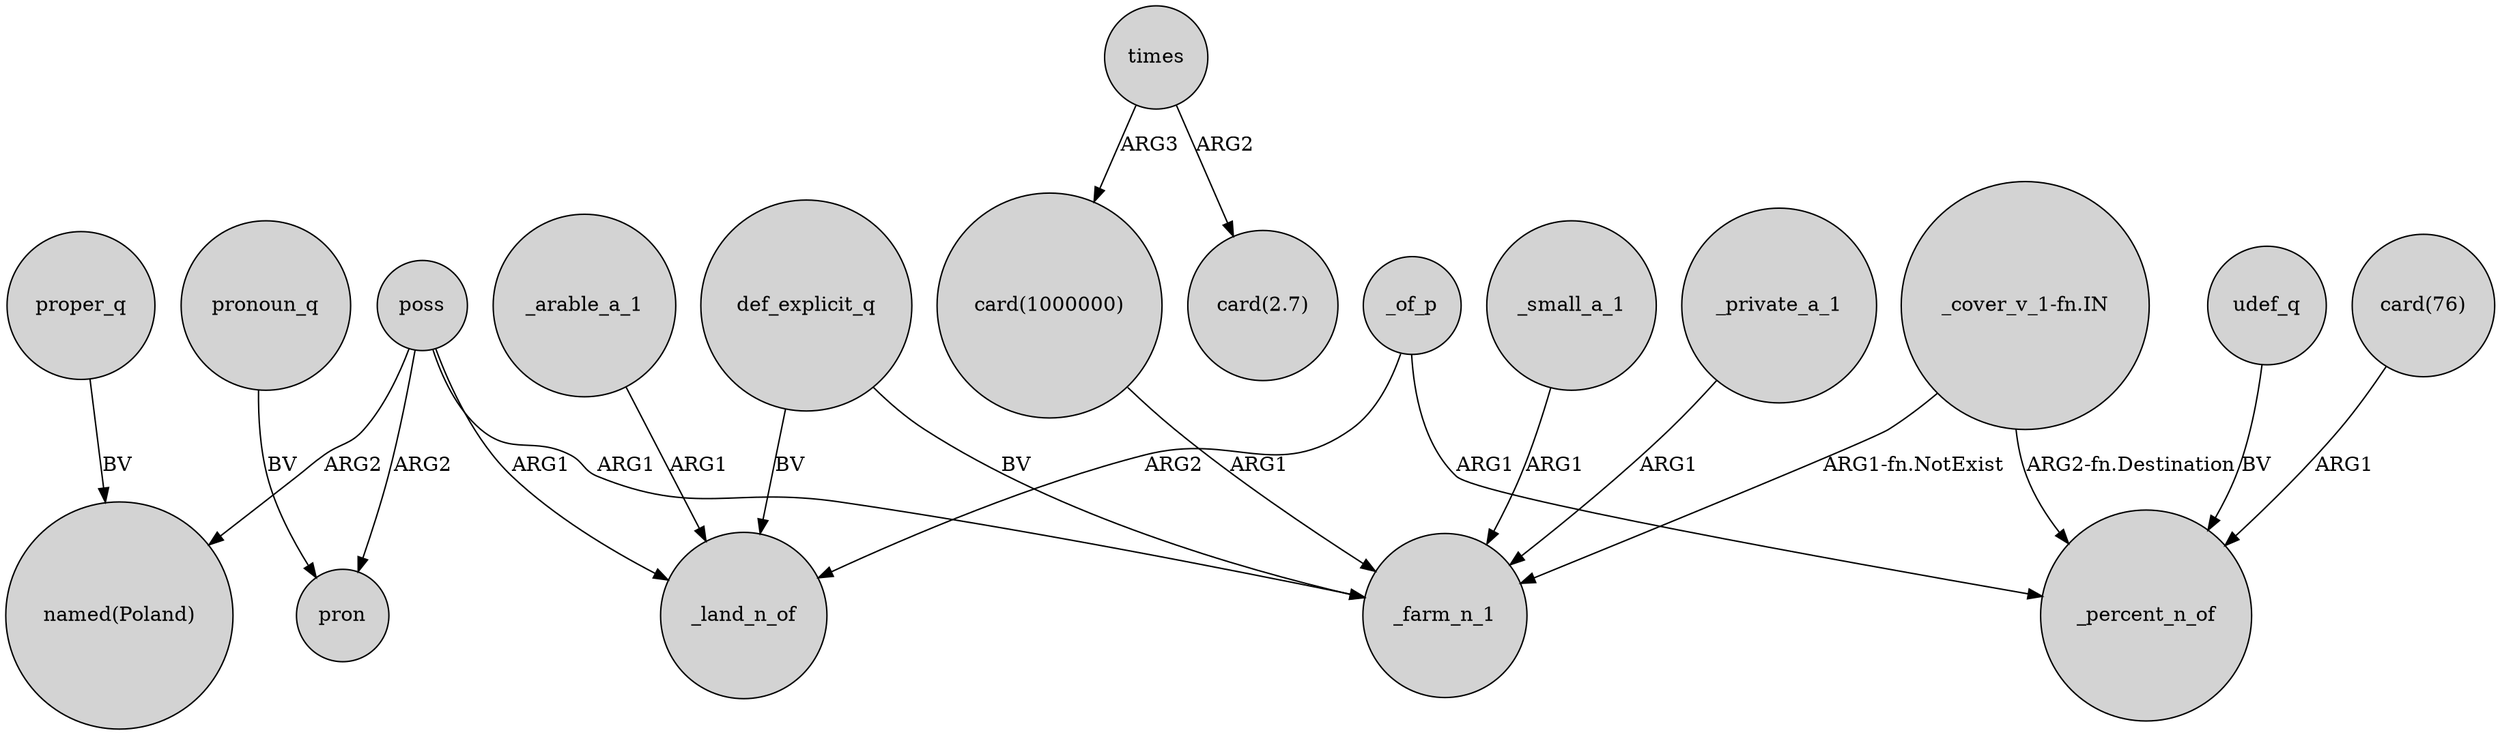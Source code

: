 digraph {
	node [shape=circle style=filled]
	_of_p -> _land_n_of [label=ARG2]
	poss -> pron [label=ARG2]
	def_explicit_q -> _land_n_of [label=BV]
	"card(76)" -> _percent_n_of [label=ARG1]
	poss -> "named(Poland)" [label=ARG2]
	_of_p -> _percent_n_of [label=ARG1]
	proper_q -> "named(Poland)" [label=BV]
	pronoun_q -> pron [label=BV]
	"card(1000000)" -> _farm_n_1 [label=ARG1]
	times -> "card(1000000)" [label=ARG3]
	_private_a_1 -> _farm_n_1 [label=ARG1]
	"_cover_v_1-fn.IN" -> _farm_n_1 [label="ARG1-fn.NotExist"]
	poss -> _land_n_of [label=ARG1]
	_arable_a_1 -> _land_n_of [label=ARG1]
	def_explicit_q -> _farm_n_1 [label=BV]
	"_cover_v_1-fn.IN" -> _percent_n_of [label="ARG2-fn.Destination"]
	udef_q -> _percent_n_of [label=BV]
	poss -> _farm_n_1 [label=ARG1]
	times -> "card(2.7)" [label=ARG2]
	_small_a_1 -> _farm_n_1 [label=ARG1]
}
